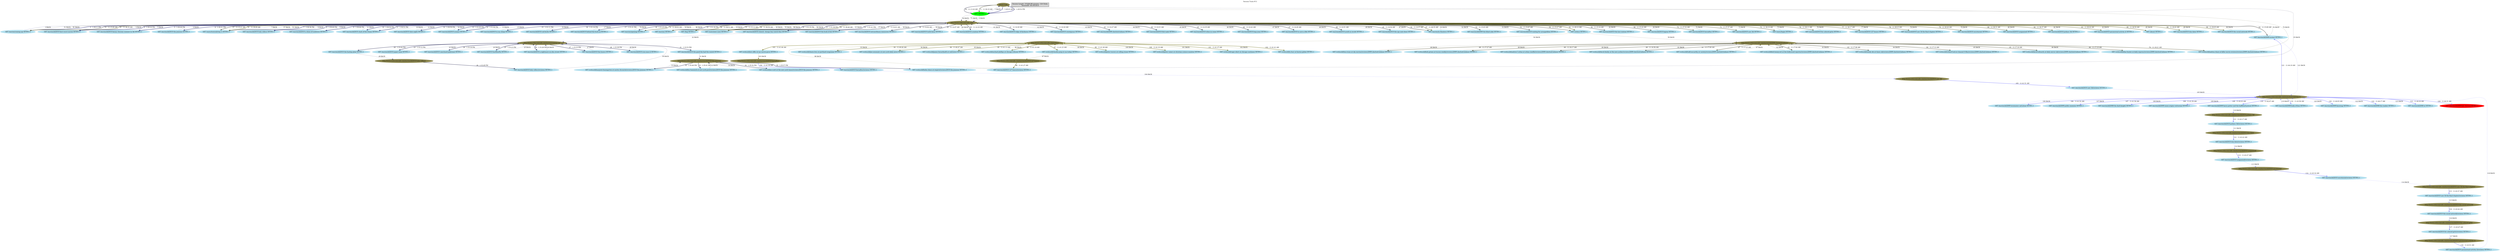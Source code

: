 digraph sessionTrack11 {
                graph [splines=true overlap=false rankdir=TB label=" Session Track #11" labelloc=t]
                node [style=filled]
                edge [style=bold]
                    "Direct Link" [color=khaki4];
"GET / HTTP/1.1" [color=green];
	"Direct Link" -> "GET / HTTP/1.1" [label="1 - 1:20:23 AM", color="#000066"];
"GET / HTTP/1.1" -> "Direct Link" [label="1 BACK", color="#000066", style="dashed"];
	"Direct Link" -> "GET / HTTP/1.1" [label="2 - 1:29:52 PM", color="#010165"];
"http://www.criticcomrade.com/" [color=khaki4];
"GET /movies/coming-up/ HTTP/1.1" [color=lightblue2];
"GET / HTTP/1.1" -> "http://www.criticcomrade.com/" [label="2 BACK", color="#010165", style="dashed"];
	"http://www.criticcomrade.com/" -> "GET /movies/coming-up/ HTTP/1.1" [label="3 - 1:30:11 PM", color="#020264"];
"GET /movies/id/2010-best-worst-movie/ HTTP/1.1" [color=lightblue2];
"GET /movies/coming-up/ HTTP/1.1" -> "http://www.criticcomrade.com/" [label="3 BACK", color="#020264", style="dashed"];
	"http://www.criticcomrade.com/" -> "GET /movies/id/2010-best-worst-movie/ HTTP/1.1" [label="4 - 1:30:16 PM", color="#030363"];
"GET /movies/id/2010-kenny-chesney-summer-in-3d/ HTTP/1.1" [color=lightblue2];
"GET /movies/id/2010-best-worst-movie/ HTTP/1.1" -> "http://www.criticcomrade.com/" [label="4 BACK", color="#030363", style="dashed"];
	"http://www.criticcomrade.com/" -> "GET /movies/id/2010-kenny-chesney-summer-in-3d/ HTTP/1.1" [label="5 - 1:30:26 PM", color="#040462"];
"GET /movies/id/2010-the-joneses/ HTTP/1.1" [color=lightblue2];
"GET /movies/id/2010-kenny-chesney-summer-in-3d/ HTTP/1.1" -> "http://www.criticcomrade.com/" [label="5 BACK", color="#040462", style="dashed"];
	"http://www.criticcomrade.com/" -> "GET /movies/id/2010-the-joneses/ HTTP/1.1" [label="6 - 1:30:31 PM", color="#050561"];
"GET /users/tutorial/step-1/ HTTP/1.1" [color=lightblue2];
"GET /movies/id/2010-the-joneses/ HTTP/1.1" -> "http://www.criticcomrade.com/" [label="6 BACK", color="#050561", style="dashed"];
	"http://www.criticcomrade.com/" -> "GET /users/tutorial/step-1/ HTTP/1.1" [label="7 - 1:30:36 PM", color="#060660"];
"GET /movies/id/2010-holy-rollers/ HTTP/1.1" [color=lightblue2];
"GET /users/tutorial/step-1/ HTTP/1.1" -> "http://www.criticcomrade.com/" [label="7 BACK", color="#060660", style="dashed"];
	"http://www.criticcomrade.com/" -> "GET /movies/id/2010-holy-rollers/ HTTP/1.1" [label="8 - 1:30:40 PM", color="#07075f"];
"GET /movies/id/2010-a-shine-of-rainbows/ HTTP/1.1" [color=lightblue2];
"GET /movies/id/2010-holy-rollers/ HTTP/1.1" -> "http://www.criticcomrade.com/" [label="8 BACK", color="#07075f", style="dashed"];
	"http://www.criticcomrade.com/" -> "GET /movies/id/2010-a-shine-of-rainbows/ HTTP/1.1" [label="9 - 1:30:46 PM", color="#08085e"];
"GET /movies/id/2010-clash-of-the-titans/ HTTP/1.1" [color=lightblue2];
"GET /movies/id/2010-a-shine-of-rainbows/ HTTP/1.1" -> "http://www.criticcomrade.com/" [label="9 BACK", color="#08085e", style="dashed"];
	"http://www.criticcomrade.com/" -> "GET /movies/id/2010-clash-of-the-titans/ HTTP/1.1" [label="10 - 1:30:50 PM", color="#09095d"];
"GET /movies/id/2010-clash-of-the-titans/ HTTP/1.1" -> "http://www.criticcomrade.com/" [label="10 BACK", color="#09095d", style="dashed"];
	"http://www.criticcomrade.com/" -> "GET /movies/id/2010-clash-of-the-titans/ HTTP/1.1" [label="11 - 1:30:51 PM", color="#0a0a5c"];
"GET /movies/id/2010-date-night/ HTTP/1.1" [color=lightblue2];
"GET /movies/id/2010-clash-of-the-titans/ HTTP/1.1" -> "http://www.criticcomrade.com/" [label="11 BACK", color="#0a0a5c", style="dashed"];
	"http://www.criticcomrade.com/" -> "GET /movies/id/2010-date-night/ HTTP/1.1" [label="12 - 1:30:59 PM", color="#0b0b5b"];
"GET /movies/id/2010-oceans/ HTTP/1.1" [color=lightblue2];
"GET /movies/id/2010-date-night/ HTTP/1.1" -> "http://www.criticcomrade.com/" [label="12 BACK", color="#0b0b5b", style="dashed"];
	"http://www.criticcomrade.com/" -> "GET /movies/id/2010-oceans/ HTTP/1.1" [label="13 - 1:31:05 PM", color="#0c0c5a"];
"GET /movies/id/2010-oceans/ HTTP/1.1" -> "http://www.criticcomrade.com/" [label="13 BACK", color="#0c0c5a", style="dashed"];
	"http://www.criticcomrade.com/" -> "GET /movies/id/2010-oceans/ HTTP/1.1" [label="14 - 1:31:06 PM", color="#0d0d59"];
"GET /movies/id/2010-in-my-sleep/ HTTP/1.1" [color=lightblue2];
"GET /movies/id/2010-oceans/ HTTP/1.1" -> "http://www.criticcomrade.com/" [label="14 BACK", color="#0d0d59", style="dashed"];
	"http://www.criticcomrade.com/" -> "GET /movies/id/2010-in-my-sleep/ HTTP/1.1" [label="15 - 1:31:11 PM", color="#0e0e58"];
"GET /movies/id/2010-red-birds/ HTTP/1.1" [color=lightblue2];
"GET /movies/id/2010-in-my-sleep/ HTTP/1.1" -> "http://www.criticcomrade.com/" [label="15 BACK", color="#0e0e58", style="dashed"];
	"http://www.criticcomrade.com/" -> "GET /movies/id/2010-red-birds/ HTTP/1.1" [label="16 - 1:31:16 PM", color="#0f0f57"];
"GET /movies/id/2010-behind-the-burly-q/ HTTP/1.1" [color=lightblue2];
"GET /movies/id/2010-red-birds/ HTTP/1.1" -> "http://www.criticcomrade.com/" [label="16 BACK", color="#0f0f57", style="dashed"];
	"http://www.criticcomrade.com/" -> "GET /movies/id/2010-behind-the-burly-q/ HTTP/1.1" [label="17 - 1:31:21 PM", color="#101056"];
"GET /movies/opening/ HTTP/1.1" [color=lightblue2];
"GET /movies/id/2010-behind-the-burly-q/ HTTP/1.1" -> "http://www.criticcomrade.com/" [label="17 BACK", color="#101056", style="dashed"];
	"http://www.criticcomrade.com/" -> "GET /movies/opening/ HTTP/1.1" [label="18 - 1:31:25 PM", color="#111155"];
"GET /movies/ HTTP/1.1" [color=lightblue2];
"GET /movies/opening/ HTTP/1.1" -> "http://www.criticcomrade.com/" [label="18 BACK", color="#111155", style="dashed"];
	"http://www.criticcomrade.com/" -> "GET /movies/ HTTP/1.1" [label="19 - 1:31:30 PM", color="#121254"];
"GET /faq/ HTTP/1.1" [color=lightblue2];
"GET /movies/ HTTP/1.1" -> "http://www.criticcomrade.com/" [label="19 BACK", color="#121254", style="dashed"];
	"http://www.criticcomrade.com/" -> "GET /faq/ HTTP/1.1" [label="20 - 1:31:35 PM", color="#131353"];
"GET /users/new-user/ HTTP/1.1" [color=lightblue2];
"GET /faq/ HTTP/1.1" -> "http://www.criticcomrade.com/" [label="20 BACK", color="#131353", style="dashed"];
	"http://www.criticcomrade.com/" -> "GET /users/new-user/ HTTP/1.1" [label="21 - 1:31:38 PM", color="#141452"];
"GET /movies/id/2010-cheech--chongs-hey-watch-this/ HTTP/1.1" [color=lightblue2];
"GET /users/new-user/ HTTP/1.1" -> "http://www.criticcomrade.com/" [label="21 BACK", color="#141452", style="dashed"];
	"http://www.criticcomrade.com/" -> "GET /movies/id/2010-cheech--chongs-hey-watch-this/ HTTP/1.1" [label="22 - 1:31:41 PM", color="#151551"];
"http://www.criticcomrade.com/movies/coming-up/" [color=khaki4];
"GET /movies/id/2010-paper-man/ HTTP/1.1" [color=lightblue2];
"GET /movies/id/2010-cheech--chongs-hey-watch-this/ HTTP/1.1" -> "http://www.criticcomrade.com/movies/coming-up/" [label="22 BACK", color="#151551", style="dashed"];
	"http://www.criticcomrade.com/movies/coming-up/" -> "GET /movies/id/2010-paper-man/ HTTP/1.1" [label="23 - 1:33:12 PM", color="#161650"];
"GET /movies/id/2010-ramchand-pakistani/ HTTP/1.1" [color=lightblue2];
"GET /movies/id/2010-paper-man/ HTTP/1.1" -> "http://www.criticcomrade.com/movies/coming-up/" [label="23 BACK", color="#161650", style="dashed"];
	"http://www.criticcomrade.com/movies/coming-up/" -> "GET /movies/id/2010-ramchand-pakistani/ HTTP/1.1" [label="24 - 1:33:18 PM", color="#17174f"];
"GET /movies/id/2010-bxe9bxe9s/ HTTP/1.1" [color=lightblue2];
"GET /movies/id/2010-ramchand-pakistani/ HTTP/1.1" -> "http://www.criticcomrade.com/movies/coming-up/" [label="24 BACK", color="#17174f", style="dashed"];
	"http://www.criticcomrade.com/movies/coming-up/" -> "GET /movies/id/2010-bxe9bxe9s/ HTTP/1.1" [label="25 - 1:33:23 PM", color="#18184e"];
"GET /movies/id/2010-a-nightmare-on-elm-street/ HTTP/1.1" [color=lightblue2];
"GET /movies/id/2010-bxe9bxe9s/ HTTP/1.1" -> "http://www.criticcomrade.com/movies/coming-up/" [label="25 BACK", color="#18184e", style="dashed"];
	"http://www.criticcomrade.com/movies/coming-up/" -> "GET /movies/id/2010-a-nightmare-on-elm-street/ HTTP/1.1" [label="26 - 1:33:28 PM", color="#19194d"];
"GET /movies/id/2010-the-losers/ HTTP/1.1" [color=lightblue2];
"GET /movies/id/2010-a-nightmare-on-elm-street/ HTTP/1.1" -> "http://www.criticcomrade.com/movies/coming-up/" [label="26 BACK", color="#19194d", style="dashed"];
	"http://www.criticcomrade.com/movies/coming-up/" -> "GET /movies/id/2010-the-losers/ HTTP/1.1" [label="27 - 1:33:33 PM", color="#1a1a4c"];
"GET /movies/id/2010-iron-man-2/ HTTP/1.1" [color=lightblue2];
"GET /movies/id/2010-the-losers/ HTTP/1.1" -> "http://www.criticcomrade.com/movies/coming-up/" [label="27 BACK", color="#1a1a4c", style="dashed"];
	"http://www.criticcomrade.com/movies/coming-up/" -> "GET /movies/id/2010-iron-man-2/ HTTP/1.1" [label="28 - 1:33:38 PM", color="#1b1b4b"];
"GET /movies/id/2010-the-backup-plan/ HTTP/1.1" [color=lightblue2];
"GET /movies/id/2010-iron-man-2/ HTTP/1.1" -> "http://www.criticcomrade.com/movies/coming-up/" [label="28 BACK", color="#1b1b4b", style="dashed"];
	"http://www.criticcomrade.com/movies/coming-up/" -> "GET /movies/id/2010-the-backup-plan/ HTTP/1.1" [label="29 - 1:33:44 PM", color="#1c1c4a"];
"http://www.criticcomrade.com/movies/id/2010-holy-rollers/" [color=khaki4];
"GET /movies/id/2010-holy-rollers/reviews/ HTTP/1.1" [color=lightblue2];
"GET /movies/id/2010-the-backup-plan/ HTTP/1.1" -> "http://www.criticcomrade.com/movies/id/2010-holy-rollers/" [label="29 BACK", color="#1c1c4a", style="dashed"];
	"http://www.criticcomrade.com/movies/id/2010-holy-rollers/" -> "GET /movies/id/2010-holy-rollers/reviews/ HTTP/1.1" [label="30 - 1:33:49 PM", color="#1d1d49"];
"GET /movies/id/2010-the-good-the-bad-the-weird/ HTTP/1.1" [color=lightblue2];
"GET /movies/id/2010-holy-rollers/reviews/ HTTP/1.1" -> "http://www.criticcomrade.com/movies/coming-up/" [label="30 BACK", color="#1d1d49", style="dashed"];
	"http://www.criticcomrade.com/movies/coming-up/" -> "GET /movies/id/2010-the-good-the-bad-the-weird/ HTTP/1.1" [label="31 - 1:33:53 PM", color="#1e1e48"];
"http://www.criticcomrade.com/movies/id/2010-the-joneses/" [color=khaki4];
"GET /critics/id/lou-lumenick-at-new-york-post/reviews/2010-the-joneses/ HTTP/1.1" [color=lightblue2];
"GET /movies/id/2010-the-good-the-bad-the-weird/ HTTP/1.1" -> "http://www.criticcomrade.com/movies/id/2010-the-joneses/" [label="31 BACK", color="#1e1e48", style="dashed"];
	"http://www.criticcomrade.com/movies/id/2010-the-joneses/" -> "GET /critics/id/lou-lumenick-at-new-york-post/reviews/2010-the-joneses/ HTTP/1.1" [label="32 - 1:35:41 PM", color="#1f1f47"];
"GET /critics/id/marjorie-baumgarten-at-austin-chronicle/reviews/2010-the-joneses/ HTTP/1.1" [color=lightblue2];
"GET /critics/id/lou-lumenick-at-new-york-post/reviews/2010-the-joneses/ HTTP/1.1" -> "http://www.criticcomrade.com/movies/id/2010-the-joneses/" [label="32 BACK", color="#1f1f47", style="dashed"];
	"http://www.criticcomrade.com/movies/id/2010-the-joneses/" -> "GET /critics/id/marjorie-baumgarten-at-austin-chronicle/reviews/2010-the-joneses/ HTTP/1.1" [label="33 - 1:35:46 PM", color="#202046"];
"GET /critics/id/ao-scott-at-the-new-york-times/reviews/2010-the-joneses/ HTTP/1.1" [color=lightblue2];
"GET /critics/id/marjorie-baumgarten-at-austin-chronicle/reviews/2010-the-joneses/ HTTP/1.1" -> "http://www.criticcomrade.com/movies/id/2010-the-joneses/" [label="33 BACK", color="#202046", style="dashed"];
	"http://www.criticcomrade.com/movies/id/2010-the-joneses/" -> "GET /critics/id/ao-scott-at-the-new-york-times/reviews/2010-the-joneses/ HTTP/1.1" [label="34 - 1:35:52 PM", color="#212145"];
"GET /critics/id/helen-ohara-at-empire/reviews/2010-the-joneses/ HTTP/1.1" [color=lightblue2];
"GET /critics/id/ao-scott-at-the-new-york-times/reviews/2010-the-joneses/ HTTP/1.1" -> "http://www.criticcomrade.com/movies/id/2010-the-joneses/" [label="34 BACK", color="#212145", style="dashed"];
	"http://www.criticcomrade.com/movies/id/2010-the-joneses/" -> "GET /critics/id/helen-ohara-at-empire/reviews/2010-the-joneses/ HTTP/1.1" [label="35 - 1:35:57 PM", color="#222244"];
"GET /critics/id/helen-ohara-at-empire/reviews/2010-the-joneses/ HTTP/1.1" -> "Direct Link" [label="35 BACK", color="#222244", style="dashed"];
	"Direct Link" -> "GET / HTTP/1.1" [label="36 - 11:13:24 AM", color="#232343"];
"GET /movies/id/2010-the-book-of-eli/ HTTP/1.1" [color=lightblue2];
"GET / HTTP/1.1" -> "http://www.criticcomrade.com/" [label="36 BACK", color="#232343", style="dashed"];
	"http://www.criticcomrade.com/" -> "GET /movies/id/2010-the-book-of-eli/ HTTP/1.1" [label="37 - 11:14:01 AM", color="#242442"];
"GET /movies/id/2010-extraordinary-measures/ HTTP/1.1" [color=lightblue2];
"GET /movies/id/2010-the-book-of-eli/ HTTP/1.1" -> "http://www.criticcomrade.com/" [label="37 BACK", color="#242442", style="dashed"];
	"http://www.criticcomrade.com/" -> "GET /movies/id/2010-extraordinary-measures/ HTTP/1.1" [label="38 - 11:14:04 AM", color="#252541"];
"GET /movies/id/2010-tooth-fairy/ HTTP/1.1" [color=lightblue2];
"GET /movies/id/2010-extraordinary-measures/ HTTP/1.1" -> "http://www.criticcomrade.com/" [label="38 BACK", color="#252541", style="dashed"];
	"http://www.criticcomrade.com/" -> "GET /movies/id/2010-tooth-fairy/ HTTP/1.1" [label="39 - 11:14:07 AM", color="#262640"];
"GET /movies/id/2010-creation/ HTTP/1.1" [color=lightblue2];
"GET /movies/id/2010-tooth-fairy/ HTTP/1.1" -> "http://www.criticcomrade.com/" [label="39 BACK", color="#262640", style="dashed"];
	"http://www.criticcomrade.com/" -> "GET /movies/id/2010-creation/ HTTP/1.1" [label="40 - 11:14:16 AM", color="#27273f"];
"GET /movies/id/2010-edge-of-darkness/ HTTP/1.1" [color=lightblue2];
"GET /movies/id/2010-creation/ HTTP/1.1" -> "http://www.criticcomrade.com/" [label="40 BACK", color="#27273f", style="dashed"];
	"http://www.criticcomrade.com/" -> "GET /movies/id/2010-edge-of-darkness/ HTTP/1.1" [label="41 - 11:14:20 AM", color="#28283e"];
"GET /movies/id/2010-sweetgrass/ HTTP/1.1" [color=lightblue2];
"GET /movies/id/2010-edge-of-darkness/ HTTP/1.1" -> "http://www.criticcomrade.com/" [label="41 BACK", color="#28283e", style="dashed"];
	"http://www.criticcomrade.com/" -> "GET /movies/id/2010-sweetgrass/ HTTP/1.1" [label="42 - 11:14:24 AM", color="#29293d"];
"GET /movies/id/2009-sherlock-holmes/ HTTP/1.1" [color=lightblue2];
"GET /movies/id/2010-sweetgrass/ HTTP/1.1" -> "http://www.criticcomrade.com/" [label="42 BACK", color="#29293d", style="dashed"];
	"http://www.criticcomrade.com/" -> "GET /movies/id/2009-sherlock-holmes/ HTTP/1.1" [label="43 - 11:14:27 AM", color="#2a2a3c"];
"GET /movies/id/2010-fish-tank/ HTTP/1.1" [color=lightblue2];
"GET /movies/id/2009-sherlock-holmes/ HTTP/1.1" -> "http://www.criticcomrade.com/" [label="43 BACK", color="#2a2a3c", style="dashed"];
	"http://www.criticcomrade.com/" -> "GET /movies/id/2010-fish-tank/ HTTP/1.1" [label="44 - 11:14:31 AM", color="#2b2b3b"];
"GET /movies/id/2010-when-in-rome/ HTTP/1.1" [color=lightblue2];
"GET /movies/id/2010-fish-tank/ HTTP/1.1" -> "http://www.criticcomrade.com/" [label="44 BACK", color="#2b2b3b", style="dashed"];
	"http://www.criticcomrade.com/" -> "GET /movies/id/2010-when-in-rome/ HTTP/1.1" [label="45 - 11:14:35 AM", color="#2c2c3a"];
"GET /movies/id/2010-leap-year/ HTTP/1.1" [color=lightblue2];
"GET /movies/id/2010-when-in-rome/ HTTP/1.1" -> "http://www.criticcomrade.com/" [label="45 BACK", color="#2c2c3a", style="dashed"];
	"http://www.criticcomrade.com/" -> "GET /movies/id/2010-leap-year/ HTTP/1.1" [label="46 - 11:14:42 AM", color="#2d2d39"];
"GET /movies/id/2010-to-save-a-life/ HTTP/1.1" [color=lightblue2];
"GET /movies/id/2010-leap-year/ HTTP/1.1" -> "http://www.criticcomrade.com/" [label="46 BACK", color="#2d2d39", style="dashed"];
	"http://www.criticcomrade.com/" -> "GET /movies/id/2010-to-save-a-life/ HTTP/1.1" [label="47 - 11:14:45 AM", color="#2e2e38"];
"GET /movies/id/2010-youth-in-revolt/ HTTP/1.1" [color=lightblue2];
"GET /movies/id/2010-to-save-a-life/ HTTP/1.1" -> "http://www.criticcomrade.com/" [label="47 BACK", color="#2e2e38", style="dashed"];
	"http://www.criticcomrade.com/" -> "GET /movies/id/2010-youth-in-revolt/ HTTP/1.1" [label="48 - 11:14:51 AM", color="#2f2f37"];
"GET /movies/id/2010-the-spy-next-door/ HTTP/1.1" [color=lightblue2];
"GET /movies/id/2010-youth-in-revolt/ HTTP/1.1" -> "http://www.criticcomrade.com/" [label="48 BACK", color="#2f2f37", style="dashed"];
	"http://www.criticcomrade.com/" -> "GET /movies/id/2010-the-spy-next-door/ HTTP/1.1" [label="49 - 11:14:54 AM", color="#303036"];
"GET /movies/in-theaters/ HTTP/1.1" [color=lightblue2];
"GET /movies/id/2010-the-spy-next-door/ HTTP/1.1" -> "http://www.criticcomrade.com/" [label="49 BACK", color="#303036", style="dashed"];
	"http://www.criticcomrade.com/" -> "GET /movies/in-theaters/ HTTP/1.1" [label="50 - 11:14:57 AM", color="#313135"];
"GET /movies/in-theaters/ HTTP/1.1" -> "http://www.criticcomrade.com/" [label="50 BACK", color="#313135", style="dashed"];
	"http://www.criticcomrade.com/" -> "GET /movies/coming-up/ HTTP/1.1" [label="51 - 11:15:00 AM", color="#323234"];
"GET /movies/id/2009-the-blind-side/ HTTP/1.1" [color=lightblue2];
"GET /movies/coming-up/ HTTP/1.1" -> "http://www.criticcomrade.com/" [label="51 BACK", color="#323234", style="dashed"];
	"http://www.criticcomrade.com/" -> "GET /movies/id/2009-the-blind-side/ HTTP/1.1" [label="52 - 11:15:03 AM", color="#333333"];
"GET /movies/id/2010-waiting-for-armageddon/ HTTP/1.1" [color=lightblue2];
"GET /movies/id/2009-the-blind-side/ HTTP/1.1" -> "http://www.criticcomrade.com/" [label="52 BACK", color="#333333", style="dashed"];
	"http://www.criticcomrade.com/" -> "GET /movies/id/2010-waiting-for-armageddon/ HTTP/1.1" [label="53 - 11:15:07 AM", color="#343432"];
"GET /movies/id/2009-avatar/ HTTP/1.1" [color=lightblue2];
"GET /movies/id/2010-waiting-for-armageddon/ HTTP/1.1" -> "http://www.criticcomrade.com/" [label="53 BACK", color="#343432", style="dashed"];
	"http://www.criticcomrade.com/" -> "GET /movies/id/2009-avatar/ HTTP/1.1" [label="54 - 11:15:09 AM", color="#353531"];
"GET /movies/id/2009-avatar/ HTTP/1.1" -> "http://www.criticcomrade.com/" [label="54 BACK", color="#353531", style="dashed"];
	"http://www.criticcomrade.com/" -> "GET /faq/ HTTP/1.1" [label="55 - 11:15:12 AM", color="#363630"];
"GET /movies/id/2010-the-last-station/ HTTP/1.1" [color=lightblue2];
"GET /faq/ HTTP/1.1" -> "http://www.criticcomrade.com/" [label="55 BACK", color="#363630", style="dashed"];
	"http://www.criticcomrade.com/" -> "GET /movies/id/2010-the-last-station/ HTTP/1.1" [label="56 - 11:15:16 AM", color="#37372f"];
"GET /movies/id/2010-the-last-station/ HTTP/1.1" -> "http://www.criticcomrade.com/" [label="56 BACK", color="#37372f", style="dashed"];
	"http://www.criticcomrade.com/" -> "GET /users/tutorial/step-1/ HTTP/1.1" [label="57 - 11:15:21 AM", color="#38382e"];
"GET /movies/id/2010-legion/ HTTP/1.1" [color=lightblue2];
"GET /users/tutorial/step-1/ HTTP/1.1" -> "http://www.criticcomrade.com/" [label="57 BACK", color="#38382e", style="dashed"];
	"http://www.criticcomrade.com/" -> "GET /movies/id/2010-legion/ HTTP/1.1" [label="58 - 11:15:24 AM", color="#39392d"];
"GET /critics/ HTTP/1.1" [color=lightblue2];
"GET /movies/id/2010-legion/ HTTP/1.1" -> "http://www.criticcomrade.com/" [label="58 BACK", color="#39392d", style="dashed"];
	"http://www.criticcomrade.com/" -> "GET /critics/ HTTP/1.1" [label="59 - 11:15:27 AM", color="#3a3a2c"];
"http://www.criticcomrade.com/movies/id/2009-sherlock-holmes/" [color=khaki4];
"GET /critics/id/andrew-l-urban-at-urban-cinefile/reviews/2009-sherlock-holmes/ HTTP/1.1" [color=lightblue2];
"GET /critics/ HTTP/1.1" -> "http://www.criticcomrade.com/movies/id/2009-sherlock-holmes/" [label="59 BACK", color="#3a3a2c", style="dashed"];
	"http://www.criticcomrade.com/movies/id/2009-sherlock-holmes/" -> "GET /critics/id/andrew-l-urban-at-urban-cinefile/reviews/2009-sherlock-holmes/ HTTP/1.1" [label="60 - 11:16:56 AM", color="#3b3b2b"];
"GET /critics/id/david-denby-at-the-new-yorker/reviews/2009-sherlock-holmes/ HTTP/1.1" [color=lightblue2];
"GET /critics/id/andrew-l-urban-at-urban-cinefile/reviews/2009-sherlock-holmes/ HTTP/1.1" -> "http://www.criticcomrade.com/movies/id/2009-sherlock-holmes/" [label="60 BACK", color="#3b3b2b", style="dashed"];
	"http://www.criticcomrade.com/movies/id/2009-sherlock-holmes/" -> "GET /critics/id/david-denby-at-the-new-yorker/reviews/2009-sherlock-holmes/ HTTP/1.1" [label="61 - 11:17:00 AM", color="#3c3c2a"];
"GET /critics/id/kirk-honeycutt-at-the-hollywood-reporter/reviews/2009-sherlock-holmes/ HTTP/1.1" [color=lightblue2];
"GET /critics/id/david-denby-at-the-new-yorker/reviews/2009-sherlock-holmes/ HTTP/1.1" -> "http://www.criticcomrade.com/movies/id/2009-sherlock-holmes/" [label="61 BACK", color="#3c3c2a", style="dashed"];
	"http://www.criticcomrade.com/movies/id/2009-sherlock-holmes/" -> "GET /critics/id/kirk-honeycutt-at-the-hollywood-reporter/reviews/2009-sherlock-holmes/ HTTP/1.1" [label="62 - 11:17:04 AM", color="#3d3d29"];
"GET /critics/id/wendy-ide-at-times-uk/reviews/2009-sherlock-holmes/ HTTP/1.1" [color=lightblue2];
"GET /critics/id/kirk-honeycutt-at-the-hollywood-reporter/reviews/2009-sherlock-holmes/ HTTP/1.1" -> "http://www.criticcomrade.com/movies/id/2009-sherlock-holmes/" [label="62 BACK", color="#3d3d29", style="dashed"];
	"http://www.criticcomrade.com/movies/id/2009-sherlock-holmes/" -> "GET /critics/id/wendy-ide-at-times-uk/reviews/2009-sherlock-holmes/ HTTP/1.1" [label="63 - 11:17:08 AM", color="#3e3e28"];
"GET /critics/id/richard-luck-at-channel-4-film/reviews/2009-sherlock-holmes/ HTTP/1.1" [color=lightblue2];
"GET /critics/id/wendy-ide-at-times-uk/reviews/2009-sherlock-holmes/ HTTP/1.1" -> "http://www.criticcomrade.com/movies/id/2009-sherlock-holmes/" [label="63 BACK", color="#3e3e28", style="dashed"];
	"http://www.criticcomrade.com/movies/id/2009-sherlock-holmes/" -> "GET /critics/id/richard-luck-at-channel-4-film/reviews/2009-sherlock-holmes/ HTTP/1.1" [label="64 - 11:17:12 AM", color="#3f3f27"];
"GET /critics/id/david-edwards-at-daily-mirror-uk/reviews/2009-sherlock-holmes/ HTTP/1.1" [color=lightblue2];
"GET /critics/id/richard-luck-at-channel-4-film/reviews/2009-sherlock-holmes/ HTTP/1.1" -> "http://www.criticcomrade.com/movies/id/2009-sherlock-holmes/" [label="64 BACK", color="#3f3f27", style="dashed"];
	"http://www.criticcomrade.com/movies/id/2009-sherlock-holmes/" -> "GET /critics/id/david-edwards-at-daily-mirror-uk/reviews/2009-sherlock-holmes/ HTTP/1.1" [label="65 - 11:17:16 AM", color="#404026"];
"GET /critics/id/allan-hunter-at-daily-express/reviews/2009-sherlock-holmes/ HTTP/1.1" [color=lightblue2];
"GET /critics/id/david-edwards-at-daily-mirror-uk/reviews/2009-sherlock-holmes/ HTTP/1.1" -> "http://www.criticcomrade.com/movies/id/2009-sherlock-holmes/" [label="65 BACK", color="#404026", style="dashed"];
	"http://www.criticcomrade.com/movies/id/2009-sherlock-holmes/" -> "GET /critics/id/allan-hunter-at-daily-express/reviews/2009-sherlock-holmes/ HTTP/1.1" [label="66 - 11:17:19 AM", color="#414125"];
"GET /critics/id/todd-mccarthy-at-variety/reviews/2009-sherlock-holmes/ HTTP/1.1" [color=lightblue2];
"GET /critics/id/allan-hunter-at-daily-express/reviews/2009-sherlock-holmes/ HTTP/1.1" -> "http://www.criticcomrade.com/movies/id/2009-sherlock-holmes/" [label="66 BACK", color="#414125", style="dashed"];
	"http://www.criticcomrade.com/movies/id/2009-sherlock-holmes/" -> "GET /critics/id/todd-mccarthy-at-variety/reviews/2009-sherlock-holmes/ HTTP/1.1" [label="67 - 11:17:23 AM", color="#424224"];
"GET /critics/id/tim-evans-at-sky-movies/reviews/2009-sherlock-holmes/ HTTP/1.1" [color=lightblue2];
"GET /critics/id/todd-mccarthy-at-variety/reviews/2009-sherlock-holmes/ HTTP/1.1" -> "http://www.criticcomrade.com/movies/id/2009-sherlock-holmes/" [label="67 BACK", color="#424224", style="dashed"];
	"http://www.criticcomrade.com/movies/id/2009-sherlock-holmes/" -> "GET /critics/id/tim-evans-at-sky-movies/reviews/2009-sherlock-holmes/ HTTP/1.1" [label="68 - 11:17:27 AM", color="#434323"];
"GET /critics/id/bob-grimm-at-tucson-weekly/reviews/2009-sherlock-holmes/ HTTP/1.1" [color=lightblue2];
"GET /critics/id/tim-evans-at-sky-movies/reviews/2009-sherlock-holmes/ HTTP/1.1" -> "http://www.criticcomrade.com/movies/id/2009-sherlock-holmes/" [label="68 BACK", color="#434323", style="dashed"];
	"http://www.criticcomrade.com/movies/id/2009-sherlock-holmes/" -> "GET /critics/id/bob-grimm-at-tucson-weekly/reviews/2009-sherlock-holmes/ HTTP/1.1" [label="69 - 11:18:17 AM", color="#444422"];
"GET /critics/id/andrea-chase-at-killer-movie-reviews/reviews/2009-sherlock-holmes/ HTTP/1.1" [color=lightblue2];
"GET /critics/id/bob-grimm-at-tucson-weekly/reviews/2009-sherlock-holmes/ HTTP/1.1" -> "http://www.criticcomrade.com/movies/id/2009-sherlock-holmes/" [label="69 BACK", color="#444422", style="dashed"];
	"http://www.criticcomrade.com/movies/id/2009-sherlock-holmes/" -> "GET /critics/id/andrea-chase-at-killer-movie-reviews/reviews/2009-sherlock-holmes/ HTTP/1.1" [label="70 - 11:18:21 AM", color="#454521"];
"GET /critics/id/andrea-chase-at-killer-movie-reviews/reviews/2009-sherlock-holmes/ HTTP/1.1" -> "Direct Link" [label="70 BACK", color="#454521", style="dashed"];
	"Direct Link" -> "GET / HTTP/1.1" [label="71 - 11:36:19 AM", color="#464620"];
"GET /movies/id/2010-hereafter/ HTTP/1.1" [color=lightblue2];
"GET / HTTP/1.1" -> "http://www.criticcomrade.com/" [label="71 BACK", color="#464620", style="dashed"];
	"http://www.criticcomrade.com/" -> "GET /movies/id/2010-hereafter/ HTTP/1.1" [label="72 - 11:37:52 AM", color="#47471f"];
"GET /movies/id/2010-saw-3d/ HTTP/1.1" [color=lightblue2];
"GET /movies/id/2010-hereafter/ HTTP/1.1" -> "http://www.criticcomrade.com/" [label="72 BACK", color="#47471f", style="dashed"];
	"http://www.criticcomrade.com/" -> "GET /movies/id/2010-saw-3d/ HTTP/1.1" [label="73 - 11:37:57 AM", color="#48481e"];
"GET /movies/id/2010-saw-3d/ HTTP/1.1" -> "http://www.criticcomrade.com/" [label="73 BACK", color="#48481e", style="dashed"];
	"http://www.criticcomrade.com/" -> "GET /movies/opening/ HTTP/1.1" [label="74 - 11:38:02 AM", color="#49491d"];
"GET /users/login/ HTTP/1.1" [color=lightblue2];
"GET /movies/opening/ HTTP/1.1" -> "http://www.criticcomrade.com/" [label="74 BACK", color="#49491d", style="dashed"];
	"http://www.criticcomrade.com/" -> "GET /users/login/ HTTP/1.1" [label="75 - 11:38:10 AM", color="#4a4a1c"];
"GET /movies/id/2010-for-colored-girls/ HTTP/1.1" [color=lightblue2];
"GET /users/login/ HTTP/1.1" -> "http://www.criticcomrade.com/" [label="75 BACK", color="#4a4a1c", style="dashed"];
	"http://www.criticcomrade.com/" -> "GET /movies/id/2010-for-colored-girls/ HTTP/1.1" [label="76 - 11:38:11 AM", color="#4b4b1b"];
"GET /movies/id/2010-127-hours/ HTTP/1.1" [color=lightblue2];
"GET /movies/id/2010-for-colored-girls/ HTTP/1.1" -> "http://www.criticcomrade.com/" [label="76 BACK", color="#4b4b1b", style="dashed"];
	"http://www.criticcomrade.com/" -> "GET /movies/id/2010-127-hours/ HTTP/1.1" [label="77 - 11:38:17 AM", color="#4c4c1a"];
"GET /movies/id/2010-saw-3d-the-final-chapter/ HTTP/1.1" [color=lightblue2];
"GET /movies/id/2010-127-hours/ HTTP/1.1" -> "http://www.criticcomrade.com/" [label="77 BACK", color="#4c4c1a", style="dashed"];
	"http://www.criticcomrade.com/" -> "GET /movies/id/2010-saw-3d-the-final-chapter/ HTTP/1.1" [label="78 - 11:38:23 AM", color="#4d4d19"];
"GET /movies/id/2010-secretariat/ HTTP/1.1" [color=lightblue2];
"GET /movies/id/2010-saw-3d-the-final-chapter/ HTTP/1.1" -> "http://www.criticcomrade.com/" [label="78 BACK", color="#4d4d19", style="dashed"];
	"http://www.criticcomrade.com/" -> "GET /movies/id/2010-secretariat/ HTTP/1.1" [label="79 - 11:38:26 AM", color="#4e4e18"];
"GET /movies/id/2010-megamind/ HTTP/1.1" [color=lightblue2];
"GET /movies/id/2010-secretariat/ HTTP/1.1" -> "http://www.criticcomrade.com/" [label="79 BACK", color="#4e4e18", style="dashed"];
	"http://www.criticcomrade.com/" -> "GET /movies/id/2010-megamind/ HTTP/1.1" [label="80 - 11:38:31 AM", color="#4f4f17"];
"GET /movies/id/2010-megamind/ HTTP/1.1" -> "http://www.criticcomrade.com/" [label="80 BACK", color="#4f4f17", style="dashed"];
	"http://www.criticcomrade.com/" -> "GET /movies/coming-up/ HTTP/1.1" [label="81 - 11:38:35 AM", color="#505016"];
"GET /movies/id/2010-jackass-3d/ HTTP/1.1" [color=lightblue2];
"GET /movies/coming-up/ HTTP/1.1" -> "http://www.criticcomrade.com/" [label="81 BACK", color="#505016", style="dashed"];
	"http://www.criticcomrade.com/" -> "GET /movies/id/2010-jackass-3d/ HTTP/1.1" [label="82 - 11:38:37 AM", color="#515115"];
"GET /movies/id/2010-paranormal-activity-2/ HTTP/1.1" [color=lightblue2];
"GET /movies/id/2010-jackass-3d/ HTTP/1.1" -> "http://www.criticcomrade.com/" [label="82 BACK", color="#515115", style="dashed"];
	"http://www.criticcomrade.com/" -> "GET /movies/id/2010-paranormal-activity-2/ HTTP/1.1" [label="83 - 11:38:44 AM", color="#525214"];
"GET /movies/id/2010-paranormal-activity-2/ HTTP/1.1" -> "http://www.criticcomrade.com/" [label="83 BACK", color="#525214", style="dashed"];
	"http://www.criticcomrade.com/" -> "GET /users/new-user/ HTTP/1.1" [label="84 - 11:38:48 AM", color="#535313"];
"GET /about/ HTTP/1.1" [color=lightblue2];
"GET /users/new-user/ HTTP/1.1" -> "http://www.criticcomrade.com/" [label="84 BACK", color="#535313", style="dashed"];
	"http://www.criticcomrade.com/" -> "GET /about/ HTTP/1.1" [label="85 - 11:38:50 AM", color="#545412"];
"GET /about/ HTTP/1.1" -> "http://www.criticcomrade.com/" [label="85 BACK", color="#545412", style="dashed"];
	"http://www.criticcomrade.com/" -> "GET /movies/ HTTP/1.1" [label="86 - 11:38:51 AM", color="#555511"];
"GET /movies/ HTTP/1.1" -> "http://www.criticcomrade.com/" [label="86 BACK", color="#555511", style="dashed"];
	"http://www.criticcomrade.com/" -> "GET /movies/in-theaters/ HTTP/1.1" [label="87 - 11:38:55 AM", color="#565610"];
"GET /movies/in-theaters/ HTTP/1.1" -> "http://www.criticcomrade.com/" [label="87 BACK", color="#565610", style="dashed"];
	"http://www.criticcomrade.com/" -> "GET /faq/ HTTP/1.1" [label="88 - 11:38:59 AM", color="#57570f"];
"GET /movies/id/2010-due-date/ HTTP/1.1" [color=lightblue2];
"GET /faq/ HTTP/1.1" -> "http://www.criticcomrade.com/" [label="88 BACK", color="#57570f", style="dashed"];
	"http://www.criticcomrade.com/" -> "GET /movies/id/2010-due-date/ HTTP/1.1" [label="89 - 11:39:02 AM", color="#58580e"];
"GET /movies/id/2010-the-social-network/ HTTP/1.1" [color=lightblue2];
"GET /movies/id/2010-due-date/ HTTP/1.1" -> "http://www.criticcomrade.com/" [label="89 BACK", color="#58580e", style="dashed"];
	"http://www.criticcomrade.com/" -> "GET /movies/id/2010-the-social-network/ HTTP/1.1" [label="90 - 11:39:05 AM", color="#59590d"];
"GET /movies/id/2010-the-social-network/ HTTP/1.1" -> "http://www.criticcomrade.com/" [label="90 BACK", color="#59590d", style="dashed"];
	"http://www.criticcomrade.com/" -> "GET /users/tutorial/step-1/ HTTP/1.1" [label="91 - 11:39:09 AM", color="#5a5a0c"];
"GET /users/tutorial/step-1/ HTTP/1.1" -> "http://www.criticcomrade.com/" [label="91 BACK", color="#5a5a0c", style="dashed"];
	"http://www.criticcomrade.com/" -> "GET /critics/ HTTP/1.1" [label="92 - 11:39:12 AM", color="#5b5b0b"];
"http://www.criticcomrade.com/critics/" [color=khaki4];
"GET /critics/id/shawn-levy-at-portland-oregonian/ HTTP/1.1" [color=lightblue2];
"GET /critics/ HTTP/1.1" -> "http://www.criticcomrade.com/critics/" [label="92 BACK", color="#5b5b0b", style="dashed"];
	"http://www.criticcomrade.com/critics/" -> "GET /critics/id/shawn-levy-at-portland-oregonian/ HTTP/1.1" [label="93 - 11:40:40 AM", color="#5c5c0a"];
"GET /critics/id/joe-neumaier-at-new-york-daily-news/ HTTP/1.1" [color=lightblue2];
"GET /critics/id/shawn-levy-at-portland-oregonian/ HTTP/1.1" -> "http://www.criticcomrade.com/critics/" [label="93 BACK", color="#5c5c0a", style="dashed"];
	"http://www.criticcomrade.com/critics/" -> "GET /critics/id/joe-neumaier-at-new-york-daily-news/ HTTP/1.1" [label="94 - 11:40:47 AM", color="#5d5d09"];
"GET /critics/id/james-berardinelli-at-reelviews/ HTTP/1.1" [color=lightblue2];
"GET /critics/id/joe-neumaier-at-new-york-daily-news/ HTTP/1.1" -> "http://www.criticcomrade.com/critics/" [label="94 BACK", color="#5d5d09", style="dashed"];
	"http://www.criticcomrade.com/critics/" -> "GET /critics/id/james-berardinelli-at-reelviews/ HTTP/1.1" [label="95 - 11:41:13 AM", color="#5e5e08"];
"GET /critics/id/michael-phillips-at-chicago-tribune/ HTTP/1.1" [color=lightblue2];
"GET /critics/id/james-berardinelli-at-reelviews/ HTTP/1.1" -> "http://www.criticcomrade.com/critics/" [label="95 BACK", color="#5e5e08", style="dashed"];
	"http://www.criticcomrade.com/critics/" -> "GET /critics/id/michael-phillips-at-chicago-tribune/ HTTP/1.1" [label="96 - 11:41:19 AM", color="#5f5f07"];
"GET /critics/id/claudia-puig-at-usa-today/ HTTP/1.1" [color=lightblue2];
"GET /critics/id/michael-phillips-at-chicago-tribune/ HTTP/1.1" -> "http://www.criticcomrade.com/critics/" [label="96 BACK", color="#5f5f07", style="dashed"];
	"http://www.criticcomrade.com/critics/" -> "GET /critics/id/claudia-puig-at-usa-today/ HTTP/1.1" [label="97 - 11:41:23 AM", color="#606006"];
"http://www.criticcomrade.com/movies/id/2010-127-hours/" [color=khaki4];
"GET /movies/id/2010-127-hours/reviews/ HTTP/1.1" [color=lightblue2];
"GET /critics/id/claudia-puig-at-usa-today/ HTTP/1.1" -> "http://www.criticcomrade.com/movies/id/2010-127-hours/" [label="97 BACK", color="#606006", style="dashed"];
	"http://www.criticcomrade.com/movies/id/2010-127-hours/" -> "GET /movies/id/2010-127-hours/reviews/ HTTP/1.1" [label="98 - 11:41:27 AM", color="#616105"];
"GET /critics/id/peter-travers-at-rolling-stone/ HTTP/1.1" [color=lightblue2];
"GET /movies/id/2010-127-hours/reviews/ HTTP/1.1" -> "http://www.criticcomrade.com/critics/" [label="98 BACK", color="#616105", style="dashed"];
	"http://www.criticcomrade.com/critics/" -> "GET /critics/id/peter-travers-at-rolling-stone/ HTTP/1.1" [label="99 - 11:41:28 AM", color="#626204"];
"GET /critics/id/peter-rainer-at-christian-science-monitor/ HTTP/1.1" [color=lightblue2];
"GET /critics/id/peter-travers-at-rolling-stone/ HTTP/1.1" -> "http://www.criticcomrade.com/critics/" [label="99 BACK", color="#626204", style="dashed"];
	"http://www.criticcomrade.com/critics/" -> "GET /critics/id/peter-rainer-at-christian-science-monitor/ HTTP/1.1" [label="100 - 11:41:33 AM", color="#636303"];
"GET /critics/id/roger-ebert-at-chicago-suntimes/ HTTP/1.1" [color=lightblue2];
"GET /critics/id/peter-rainer-at-christian-science-monitor/ HTTP/1.1" -> "http://www.criticcomrade.com/critics/" [label="100 BACK", color="#636303", style="dashed"];
	"http://www.criticcomrade.com/critics/" -> "GET /critics/id/roger-ebert-at-chicago-suntimes/ HTTP/1.1" [label="101 - 11:41:37 AM", color="#646402"];
"GET /critics/id/ty-burr-at-boston-globe/ HTTP/1.1" [color=lightblue2];
"GET /critics/id/roger-ebert-at-chicago-suntimes/ HTTP/1.1" -> "http://www.criticcomrade.com/critics/" [label="101 BACK", color="#646402", style="dashed"];
	"http://www.criticcomrade.com/critics/" -> "GET /critics/id/ty-burr-at-boston-globe/ HTTP/1.1" [label="102 - 11:41:41 AM", color="#656501"];
"GET /critics/id/avi-offer-at-nyc-movie-guru/ HTTP/1.1" [color=lightblue2];
"GET /critics/id/ty-burr-at-boston-globe/ HTTP/1.1" -> "http://www.criticcomrade.com/critics/" [label="102 BACK", color="#656501", style="dashed"];
	"http://www.criticcomrade.com/critics/" -> "GET /critics/id/avi-offer-at-nyc-movie-guru/ HTTP/1.1" [label="103 - 11:41:46 AM", color="#666600"];
"http://www.criticcomrade.com/movies/id/2010-hereafter/" [color=khaki4];
"GET /movies/id/2010-hereafter/reviews/ HTTP/1.1" [color=lightblue2];
"GET /critics/id/avi-offer-at-nyc-movie-guru/ HTTP/1.1" -> "http://www.criticcomrade.com/movies/id/2010-hereafter/" [label="103 BACK", color="#666600", style="dashed"];
	"http://www.criticcomrade.com/movies/id/2010-hereafter/" -> "GET /movies/id/2010-hereafter/reviews/ HTTP/1.1" [label="104 - 11:41:50 AM", color="#6767ffffffffffffffff"];
"http://www.criticcomrade.com/movies/id/2010-saw-3d/" [color=khaki4];
"GET /movies/id/2010-saw-3d/reviews/ HTTP/1.1" [color=lightblue2];
"GET /movies/id/2010-hereafter/reviews/ HTTP/1.1" -> "http://www.criticcomrade.com/movies/id/2010-saw-3d/" [label="104 BACK", color="#6767ffffffffffffffff", style="dashed"];
	"http://www.criticcomrade.com/movies/id/2010-saw-3d/" -> "GET /movies/id/2010-saw-3d/reviews/ HTTP/1.1" [label="105 - 11:41:51 AM", color="#6868fffffffffffffffe"];
"http://www.criticcomrade.com/users/tutorial/step-1/" [color=khaki4];
"GET /movies/id/2009-terminator-salvation/ HTTP/1.1" [color=lightblue2];
"GET /movies/id/2010-saw-3d/reviews/ HTTP/1.1" -> "http://www.criticcomrade.com/users/tutorial/step-1/" [label="105 BACK", color="#6868fffffffffffffffe", style="dashed"];
	"http://www.criticcomrade.com/users/tutorial/step-1/" -> "GET /movies/id/2009-terminator-salvation/ HTTP/1.1" [label="106 - 11:41:52 AM", color="#6969fffffffffffffffd"];
"GET /movies/id/2009-public-enemies/ HTTP/1.1" [color=lightblue2];
"GET /movies/id/2009-terminator-salvation/ HTTP/1.1" -> "http://www.criticcomrade.com/users/tutorial/step-1/" [label="106 BACK", color="#6969fffffffffffffffd", style="dashed"];
	"http://www.criticcomrade.com/users/tutorial/step-1/" -> "GET /movies/id/2009-public-enemies/ HTTP/1.1" [label="107 - 11:41:56 AM", color="#6a6afffffffffffffffc"];
"GET /movies/id/2008-the-dark-knight/ HTTP/1.1" [color=lightblue2];
"GET /movies/id/2009-public-enemies/ HTTP/1.1" -> "http://www.criticcomrade.com/users/tutorial/step-1/" [label="107 BACK", color="#6a6afffffffffffffffc", style="dashed"];
	"http://www.criticcomrade.com/users/tutorial/step-1/" -> "GET /movies/id/2008-the-dark-knight/ HTTP/1.1" [label="108 - 11:41:59 AM", color="#6b6bfffffffffffffffb"];
"GET /movies/id/2009-xmen-origins-wolverine/ HTTP/1.1" [color=lightblue2];
"GET /movies/id/2008-the-dark-knight/ HTTP/1.1" -> "http://www.criticcomrade.com/users/tutorial/step-1/" [label="108 BACK", color="#6b6bfffffffffffffffb", style="dashed"];
	"http://www.criticcomrade.com/users/tutorial/step-1/" -> "GET /movies/id/2009-xmen-origins-wolverine/ HTTP/1.1" [label="109 - 11:42:03 AM", color="#6c6cfffffffffffffffa"];
"GET /movies/id/2009-harry-potter-and-the-halfblood-prince/ HTTP/1.1" [color=lightblue2];
"GET /movies/id/2009-xmen-origins-wolverine/ HTTP/1.1" -> "http://www.criticcomrade.com/users/tutorial/step-1/" [label="109 BACK", color="#6c6cfffffffffffffffa", style="dashed"];
	"http://www.criticcomrade.com/users/tutorial/step-1/" -> "GET /movies/id/2009-harry-potter-and-the-halfblood-prince/ HTTP/1.1" [label="110 - 11:42:07 AM", color="#6d6dfffffffffffffff9"];
"http://www.criticcomrade.com/movies/id/2010-jackass-3d/" [color=khaki4];
"GET /movies/id/2010-jackass-3d/reviews/ HTTP/1.1" [color=lightblue2];
"GET /movies/id/2009-harry-potter-and-the-halfblood-prince/ HTTP/1.1" -> "http://www.criticcomrade.com/movies/id/2010-jackass-3d/" [label="110 BACK", color="#6d6dfffffffffffffff9", style="dashed"];
	"http://www.criticcomrade.com/movies/id/2010-jackass-3d/" -> "GET /movies/id/2010-jackass-3d/reviews/ HTTP/1.1" [label="111 - 11:43:17 AM", color="#6e6efffffffffffffff8"];
"http://www.criticcomrade.com/movies/id/2010-due-date/" [color=khaki4];
"GET /movies/id/2010-due-date/reviews/ HTTP/1.1" [color=lightblue2];
"GET /movies/id/2010-jackass-3d/reviews/ HTTP/1.1" -> "http://www.criticcomrade.com/movies/id/2010-due-date/" [label="111 BACK", color="#6e6efffffffffffffff8", style="dashed"];
	"http://www.criticcomrade.com/movies/id/2010-due-date/" -> "GET /movies/id/2010-due-date/reviews/ HTTP/1.1" [label="112 - 11:43:22 AM", color="#6f6ffffffffffffffff7"];
"http://www.criticcomrade.com/movies/id/2010-megamind/" [color=khaki4];
"GET /movies/id/2010-megamind/reviews/ HTTP/1.1" [color=lightblue2];
"GET /movies/id/2010-due-date/reviews/ HTTP/1.1" -> "http://www.criticcomrade.com/movies/id/2010-megamind/" [label="112 BACK", color="#6f6ffffffffffffffff7", style="dashed"];
	"http://www.criticcomrade.com/movies/id/2010-megamind/" -> "GET /movies/id/2010-megamind/reviews/ HTTP/1.1" [label="113 - 11:43:27 AM", color="#7070fffffffffffffff6"];
"http://www.criticcomrade.com/movies/id/2010-secretariat/" [color=khaki4];
"GET /movies/id/2010-secretariat/reviews/ HTTP/1.1" [color=lightblue2];
"GET /movies/id/2010-megamind/reviews/ HTTP/1.1" -> "http://www.criticcomrade.com/movies/id/2010-secretariat/" [label="113 BACK", color="#7070fffffffffffffff6", style="dashed"];
	"http://www.criticcomrade.com/movies/id/2010-secretariat/" -> "GET /movies/id/2010-secretariat/reviews/ HTTP/1.1" [label="114 - 11:43:32 AM", color="#7171fffffffffffffff5"];
"http://www.criticcomrade.com/movies/id/2010-saw-3d-the-final-chapter/" [color=khaki4];
"GET /movies/id/2010-saw-3d-the-final-chapter/reviews/ HTTP/1.1" [color=lightblue2];
"GET /movies/id/2010-secretariat/reviews/ HTTP/1.1" -> "http://www.criticcomrade.com/movies/id/2010-saw-3d-the-final-chapter/" [label="114 BACK", color="#7171fffffffffffffff5", style="dashed"];
	"http://www.criticcomrade.com/movies/id/2010-saw-3d-the-final-chapter/" -> "GET /movies/id/2010-saw-3d-the-final-chapter/reviews/ HTTP/1.1" [label="115 - 11:43:37 AM", color="#7272fffffffffffffff4"];
"http://www.criticcomrade.com/movies/id/2010-the-social-network/" [color=khaki4];
"GET /movies/id/2010-the-social-network/reviews/ HTTP/1.1" [color=lightblue2];
"GET /movies/id/2010-saw-3d-the-final-chapter/reviews/ HTTP/1.1" -> "http://www.criticcomrade.com/movies/id/2010-the-social-network/" [label="115 BACK", color="#7272fffffffffffffff4", style="dashed"];
	"http://www.criticcomrade.com/movies/id/2010-the-social-network/" -> "GET /movies/id/2010-the-social-network/reviews/ HTTP/1.1" [label="116 - 11:43:42 AM", color="#7373fffffffffffffff3"];
"http://www.criticcomrade.com/movies/id/2010-for-colored-girls/" [color=khaki4];
"GET /movies/id/2010-for-colored-girls/reviews/ HTTP/1.1" [color=lightblue2];
"GET /movies/id/2010-the-social-network/reviews/ HTTP/1.1" -> "http://www.criticcomrade.com/movies/id/2010-for-colored-girls/" [label="116 BACK", color="#7373fffffffffffffff3", style="dashed"];
	"http://www.criticcomrade.com/movies/id/2010-for-colored-girls/" -> "GET /movies/id/2010-for-colored-girls/reviews/ HTTP/1.1" [label="117 - 11:43:47 AM", color="#7474fffffffffffffff2"];
"http://www.criticcomrade.com/movies/id/2010-paranormal-activity-2/" [color=khaki4];
"GET /movies/id/2010-paranormal-activity-2/reviews/ HTTP/1.1" [color=lightblue2];
"GET /movies/id/2010-for-colored-girls/reviews/ HTTP/1.1" -> "http://www.criticcomrade.com/movies/id/2010-paranormal-activity-2/" [label="117 BACK", color="#7474fffffffffffffff2", style="dashed"];
	"http://www.criticcomrade.com/movies/id/2010-paranormal-activity-2/" -> "GET /movies/id/2010-paranormal-activity-2/reviews/ HTTP/1.1" [label="118 - 11:43:51 AM", color="#7575fffffffffffffff1"];
"GET /movies/id/2008-body-of-lies/ HTTP/1.1" [color=lightblue2];
"GET /movies/id/2010-paranormal-activity-2/reviews/ HTTP/1.1" -> "http://www.criticcomrade.com/users/tutorial/step-1/" [label="118 BACK", color="#7575fffffffffffffff1", style="dashed"];
	"http://www.criticcomrade.com/users/tutorial/step-1/" -> "GET /movies/id/2008-body-of-lies/ HTTP/1.1" [label="119 - 11:43:56 AM", color="#7676fffffffffffffff0"];
"GET /movies/id/2009-knowing/ HTTP/1.1" [color=lightblue2];
"GET /movies/id/2008-body-of-lies/ HTTP/1.1" -> "http://www.criticcomrade.com/users/tutorial/step-1/" [label="119 BACK", color="#7676fffffffffffffff0", style="dashed"];
	"http://www.criticcomrade.com/users/tutorial/step-1/" -> "GET /movies/id/2009-knowing/ HTTP/1.1" [label="120 - 11:44:03 AM", color="#7777ffffffffffffffef"];
"GET /movies/id/2009-knowing/ HTTP/1.1" -> "http://www.criticcomrade.com/users/tutorial/step-1/" [label="120 BACK", color="#7777ffffffffffffffef", style="dashed"];
	"http://www.criticcomrade.com/users/tutorial/step-1/" -> "GET /movies/id/2009-avatar/ HTTP/1.1" [label="121 - 11:44:10 AM", color="#7878ffffffffffffffee"];
"GET /movies/id/2008-the-reader/ HTTP/1.1" [color=lightblue2];
"GET /movies/id/2009-avatar/ HTTP/1.1" -> "http://www.criticcomrade.com/users/tutorial/step-1/" [label="121 BACK", color="#7878ffffffffffffffee", style="dashed"];
	"http://www.criticcomrade.com/users/tutorial/step-1/" -> "GET /movies/id/2008-the-reader/ HTTP/1.1" [label="122 - 11:44:17 AM", color="#7979ffffffffffffffed"];
"GET /movies/id/2008-w/ HTTP/1.1" [color=lightblue2];
"GET /movies/id/2008-the-reader/ HTTP/1.1" -> "http://www.criticcomrade.com/users/tutorial/step-1/" [label="122 BACK", color="#7979ffffffffffffffed", style="dashed"];
	"http://www.criticcomrade.com/users/tutorial/step-1/" -> "GET /movies/id/2008-w/ HTTP/1.1" [label="123 - 11:44:24 AM", color="#7a7affffffffffffffec"];
"GET /movies/id/2009-fast--furious/ HTTP/1.1" [color=red];
"GET /movies/id/2008-w/ HTTP/1.1" -> "http://www.criticcomrade.com/users/tutorial/step-1/" [label="123 BACK", color="#7a7affffffffffffffec", style="dashed"];
	"http://www.criticcomrade.com/users/tutorial/step-1/" -> "GET /movies/id/2009-fast--furious/ HTTP/1.1" [label="124 - 11:44:31 AM", color="#7b7bffffffffffffffeb"];
"Session Length: 153264:08 minutes. 124 Clicks.\nSessionID: 38.105.83.6" [shape=box];
}

